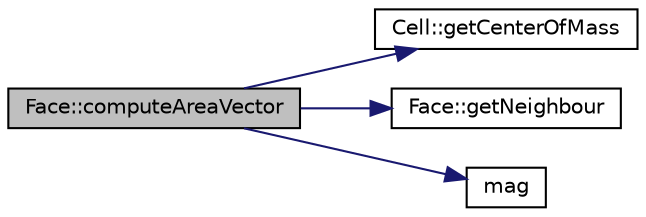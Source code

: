 digraph "Face::computeAreaVector"
{
 // LATEX_PDF_SIZE
  edge [fontname="Helvetica",fontsize="10",labelfontname="Helvetica",labelfontsize="10"];
  node [fontname="Helvetica",fontsize="10",shape=record];
  rankdir="LR";
  Node1 [label="Face::computeAreaVector",height=0.2,width=0.4,color="black", fillcolor="grey75", style="filled", fontcolor="black",tooltip="Computes the face area vector ."];
  Node1 -> Node2 [color="midnightblue",fontsize="10",style="solid",fontname="Helvetica"];
  Node2 [label="Cell::getCenterOfMass",height=0.2,width=0.4,color="black", fillcolor="white", style="filled",URL="$classCell.html#a2b454c65d710f2c8d552d8110853515f",tooltip=" "];
  Node1 -> Node3 [color="midnightblue",fontsize="10",style="solid",fontname="Helvetica"];
  Node3 [label="Face::getNeighbour",height=0.2,width=0.4,color="black", fillcolor="white", style="filled",URL="$classFace.html#a33743516939cc902d33a0845f2ce53db",tooltip=" "];
  Node1 -> Node4 [color="midnightblue",fontsize="10",style="solid",fontname="Helvetica"];
  Node4 [label="mag",height=0.2,width=0.4,color="black", fillcolor="white", style="filled",URL="$vectorOperations_8h.html#ac91b455b4ccf20276fa277ab2ba0c652",tooltip=" "];
}
